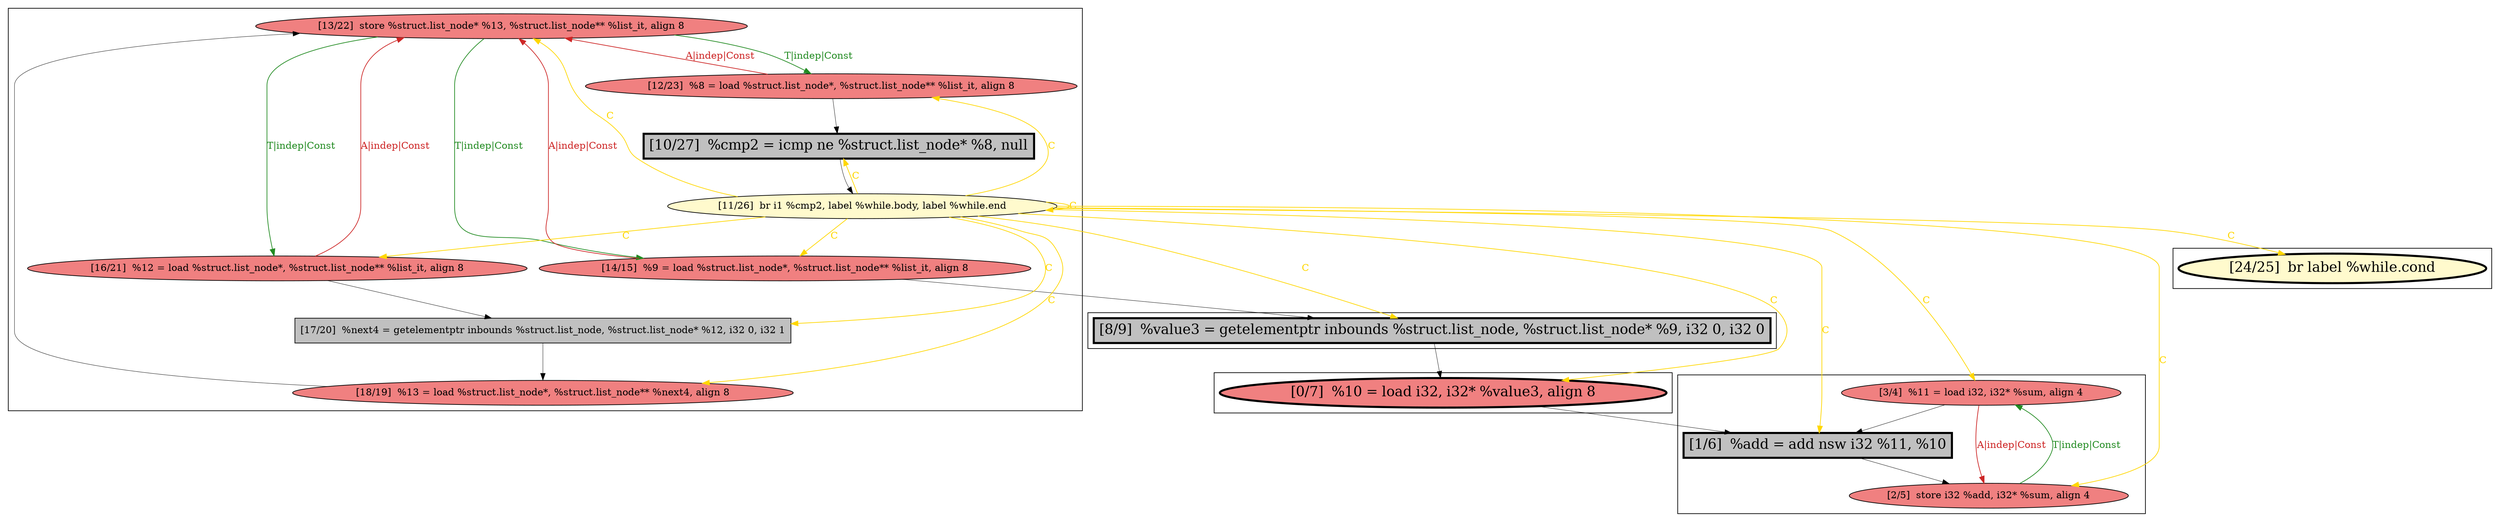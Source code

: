 
digraph G {



node649->node650 [style=solid,color=forestgreen,label="T|indep|Const",penwidth=1.0,fontcolor=forestgreen ]
node646->node649 [style=solid,color=firebrick3,label="A|indep|Const",penwidth=1.0,fontcolor=firebrick3 ]
node653->node644 [style=solid,color=gold,label="C",penwidth=1.0,fontcolor=gold ]
node650->node645 [style=solid,color=black,label="",penwidth=0.5,fontcolor=black ]
node643->node641 [style=solid,color=black,label="",penwidth=0.5,fontcolor=black ]
node645->node644 [style=solid,color=black,label="",penwidth=0.5,fontcolor=black ]
node652->node648 [style=solid,color=black,label="",penwidth=0.5,fontcolor=black ]
node642->node643 [style=solid,color=forestgreen,label="T|indep|Const",penwidth=1.0,fontcolor=forestgreen ]
node653->node648 [style=solid,color=gold,label="C",penwidth=1.0,fontcolor=gold ]
node651->node647 [style=solid,color=black,label="",penwidth=0.5,fontcolor=black ]
node652->node649 [style=solid,color=firebrick3,label="A|indep|Const",penwidth=1.0,fontcolor=firebrick3 ]
node653->node642 [style=solid,color=gold,label="C",penwidth=1.0,fontcolor=gold ]
node653->node652 [style=solid,color=gold,label="C",penwidth=1.0,fontcolor=gold ]
node653->node651 [style=solid,color=gold,label="C",penwidth=1.0,fontcolor=gold ]
node653->node649 [style=solid,color=gold,label="C",penwidth=1.0,fontcolor=gold ]
node649->node652 [style=solid,color=forestgreen,label="T|indep|Const",penwidth=1.0,fontcolor=forestgreen ]
node653->node643 [style=solid,color=gold,label="C",penwidth=1.0,fontcolor=gold ]
node653->node646 [style=solid,color=gold,label="C",penwidth=1.0,fontcolor=gold ]
node649->node646 [style=solid,color=forestgreen,label="T|indep|Const",penwidth=1.0,fontcolor=forestgreen ]
node653->node653 [style=solid,color=gold,label="C",penwidth=1.0,fontcolor=gold ]
node650->node649 [style=solid,color=firebrick3,label="A|indep|Const",penwidth=1.0,fontcolor=firebrick3 ]
node653->node647 [style=solid,color=gold,label="C",penwidth=1.0,fontcolor=gold ]
node653->node650 [style=solid,color=gold,label="C",penwidth=1.0,fontcolor=gold ]
node643->node642 [style=solid,color=firebrick3,label="A|indep|Const",penwidth=1.0,fontcolor=firebrick3 ]
node647->node649 [style=solid,color=black,label="",penwidth=0.5,fontcolor=black ]
node653->node654 [style=solid,color=gold,label="C",penwidth=1.0,fontcolor=gold ]
node644->node641 [style=solid,color=black,label="",penwidth=0.5,fontcolor=black ]
node648->node653 [style=solid,color=black,label="",penwidth=0.5,fontcolor=black ]
node646->node651 [style=solid,color=black,label="",penwidth=0.5,fontcolor=black ]
node641->node642 [style=solid,color=black,label="",penwidth=0.5,fontcolor=black ]
node653->node641 [style=solid,color=gold,label="C",penwidth=1.0,fontcolor=gold ]
node653->node645 [style=solid,color=gold,label="C",penwidth=1.0,fontcolor=gold ]


subgraph cluster4 {


node654 [penwidth=3.0,fontsize=20,fillcolor=lemonchiffon,label="[24/25]  br label %while.cond",shape=ellipse,style=filled ]



}

subgraph cluster3 {


node653 [fillcolor=lemonchiffon,label="[11/26]  br i1 %cmp2, label %while.body, label %while.end",shape=ellipse,style=filled ]
node647 [fillcolor=lightcoral,label="[18/19]  %13 = load %struct.list_node*, %struct.list_node** %next4, align 8",shape=ellipse,style=filled ]
node650 [fillcolor=lightcoral,label="[14/15]  %9 = load %struct.list_node*, %struct.list_node** %list_it, align 8",shape=ellipse,style=filled ]
node646 [fillcolor=lightcoral,label="[16/21]  %12 = load %struct.list_node*, %struct.list_node** %list_it, align 8",shape=ellipse,style=filled ]
node649 [fillcolor=lightcoral,label="[13/22]  store %struct.list_node* %13, %struct.list_node** %list_it, align 8",shape=ellipse,style=filled ]
node652 [fillcolor=lightcoral,label="[12/23]  %8 = load %struct.list_node*, %struct.list_node** %list_it, align 8",shape=ellipse,style=filled ]
node648 [penwidth=3.0,fontsize=20,fillcolor=grey,label="[10/27]  %cmp2 = icmp ne %struct.list_node* %8, null",shape=rectangle,style=filled ]
node651 [fillcolor=grey,label="[17/20]  %next4 = getelementptr inbounds %struct.list_node, %struct.list_node* %12, i32 0, i32 1",shape=rectangle,style=filled ]



}

subgraph cluster2 {


node645 [penwidth=3.0,fontsize=20,fillcolor=grey,label="[8/9]  %value3 = getelementptr inbounds %struct.list_node, %struct.list_node* %9, i32 0, i32 0",shape=rectangle,style=filled ]



}

subgraph cluster0 {


node643 [fillcolor=lightcoral,label="[3/4]  %11 = load i32, i32* %sum, align 4",shape=ellipse,style=filled ]
node641 [penwidth=3.0,fontsize=20,fillcolor=grey,label="[1/6]  %add = add nsw i32 %11, %10",shape=rectangle,style=filled ]
node642 [fillcolor=lightcoral,label="[2/5]  store i32 %add, i32* %sum, align 4",shape=ellipse,style=filled ]



}

subgraph cluster1 {


node644 [penwidth=3.0,fontsize=20,fillcolor=lightcoral,label="[0/7]  %10 = load i32, i32* %value3, align 8",shape=ellipse,style=filled ]



}

}
